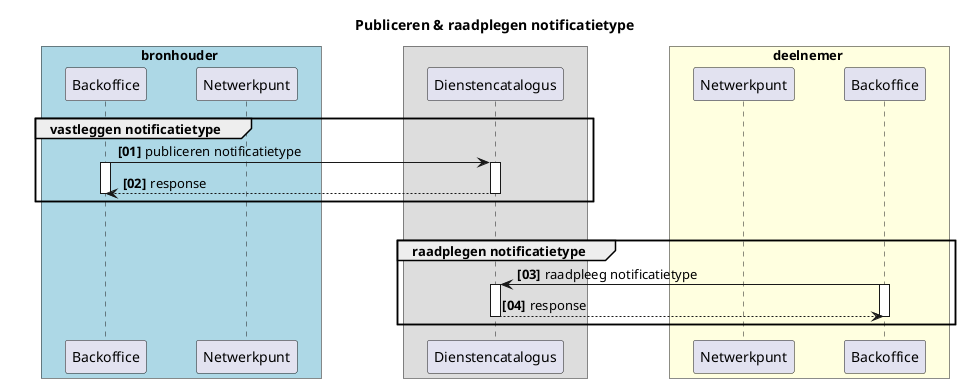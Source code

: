  @startuml rfc0008-03-publiceren_raadplegen_notificatietype
  title Publiceren & raadplegen notificatietype

  skinparam handwritten false
  skinparam participantpadding 20
  skinparam boxpadding 40
  autonumber "<b>[00]"
  box bronhouder #lightblue
  participant "Backoffice" as bs
  participant "Netwerkpunt" as npb
  end box

  box 
  participant "Dienstencatalogus" as sd
  end box

  box deelnemer #lightyellow
  participant "Netwerkpunt" as nps
  participant "Backoffice" as dbs
  end box
  
  group vastleggen notificatietype
    bs -> sd : publiceren notificatietype
    activate bs
    activate sd
    return response
    deactivate bs
  end

  ||25|||

  group raadplegen notificatietype
    dbs -> sd: raadpleeg notificatietype
    activate dbs
    activate sd 
    return response
    deactivate dbs
  end
  @enduml